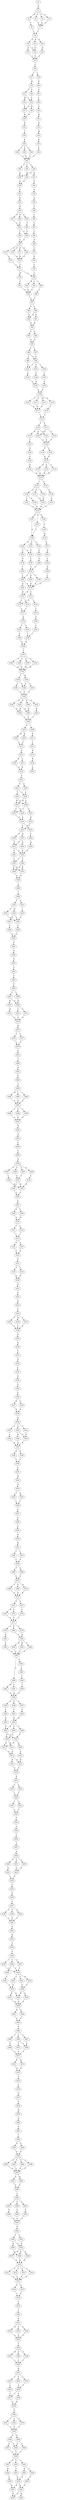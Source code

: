 strict digraph  {
	S0 -> S1 [ label = D ];
	S1 -> S2 [ label = D ];
	S1 -> S3 [ label = V ];
	S1 -> S4 [ label = T ];
	S1 -> S5 [ label = A ];
	S2 -> S6 [ label = V ];
	S3 -> S7 [ label = A ];
	S4 -> S7 [ label = A ];
	S5 -> S7 [ label = A ];
	S6 -> S8 [ label = L ];
	S7 -> S8 [ label = L ];
	S8 -> S9 [ label = Q ];
	S8 -> S10 [ label = E ];
	S8 -> S11 [ label = R ];
	S9 -> S12 [ label = D ];
	S9 -> S13 [ label = E ];
	S10 -> S14 [ label = N ];
	S11 -> S12 [ label = D ];
	S12 -> S15 [ label = S ];
	S13 -> S15 [ label = S ];
	S14 -> S15 [ label = S ];
	S15 -> S16 [ label = C ];
	S16 -> S17 [ label = L ];
	S16 -> S18 [ label = I ];
	S17 -> S19 [ label = Q ];
	S18 -> S20 [ label = E ];
	S19 -> S21 [ label = F ];
	S19 -> S22 [ label = Y ];
	S20 -> S23 [ label = V ];
	S21 -> S24 [ label = L ];
	S21 -> S25 [ label = M ];
	S22 -> S24 [ label = L ];
	S23 -> S26 [ label = I ];
	S24 -> S27 [ label = A ];
	S24 -> S28 [ label = S ];
	S25 -> S27 [ label = A ];
	S26 -> S29 [ label = V ];
	S27 -> S30 [ label = W ];
	S28 -> S30 [ label = W ];
	S29 -> S31 [ label = M ];
	S30 -> S32 [ label = N ];
	S31 -> S33 [ label = E ];
	S32 -> S34 [ label = L ];
	S33 -> S35 [ label = M ];
	S34 -> S36 [ label = S ];
	S35 -> S37 [ label = E ];
	S36 -> S38 [ label = T ];
	S36 -> S39 [ label = S ];
	S36 -> S40 [ label = A ];
	S37 -> S41 [ label = F ];
	S38 -> S42 [ label = V ];
	S39 -> S42 [ label = V ];
	S40 -> S42 [ label = V ];
	S41 -> S42 [ label = V ];
	S42 -> S43 [ label = I ];
	S42 -> S44 [ label = L ];
	S42 -> S45 [ label = F ];
	S43 -> S46 [ label = H ];
	S44 -> S47 [ label = K ];
	S44 -> S48 [ label = Q ];
	S45 -> S48 [ label = Q ];
	S46 -> S49 [ label = S ];
	S47 -> S50 [ label = F ];
	S48 -> S49 [ label = S ];
	S49 -> S51 [ label = G ];
	S50 -> S52 [ label = N ];
	S51 -> S53 [ label = E ];
	S52 -> S54 [ label = D ];
	S53 -> S55 [ label = W ];
	S54 -> S56 [ label = F ];
	S55 -> S57 [ label = S ];
	S55 -> S58 [ label = G ];
	S55 -> S59 [ label = V ];
	S56 -> S60 [ label = L ];
	S57 -> S61 [ label = S ];
	S58 -> S61 [ label = S ];
	S59 -> S62 [ label = T ];
	S60 -> S63 [ label = L ];
	S61 -> S64 [ label = I ];
	S61 -> S65 [ label = V ];
	S62 -> S65 [ label = V ];
	S63 -> S66 [ label = L ];
	S64 -> S67 [ label = S ];
	S65 -> S67 [ label = S ];
	S66 -> S68 [ label = N ];
	S67 -> S69 [ label = D ];
	S67 -> S70 [ label = A ];
	S67 -> S71 [ label = E ];
	S67 -> S72 [ label = S ];
	S68 -> S73 [ label = L ];
	S69 -> S74 [ label = D ];
	S70 -> S74 [ label = D ];
	S71 -> S74 [ label = D ];
	S72 -> S75 [ label = Q ];
	S73 -> S76 [ label = E ];
	S74 -> S77 [ label = L ];
	S75 -> S77 [ label = L ];
	S76 -> S78 [ label = F ];
	S77 -> S79 [ label = M ];
	S77 -> S80 [ label = L ];
	S78 -> S80 [ label = L ];
	S79 -> S81 [ label = V ];
	S80 -> S82 [ label = I ];
	S80 -> S83 [ label = L ];
	S80 -> S84 [ label = M ];
	S81 -> S85 [ label = S ];
	S82 -> S86 [ label = L ];
	S83 -> S85 [ label = S ];
	S84 -> S85 [ label = S ];
	S85 -> S87 [ label = L ];
	S86 -> S87 [ label = L ];
	S87 -> S88 [ label = V ];
	S87 -> S89 [ label = L ];
	S88 -> S90 [ label = Q ];
	S89 -> S91 [ label = N ];
	S89 -> S90 [ label = Q ];
	S90 -> S92 [ label = R ];
	S91 -> S92 [ label = R ];
	S92 -> S93 [ label = S ];
	S92 -> S94 [ label = N ];
	S93 -> S95 [ label = D ];
	S94 -> S95 [ label = D ];
	S95 -> S96 [ label = L ];
	S95 -> S97 [ label = I ];
	S96 -> S98 [ label = V ];
	S96 -> S99 [ label = I ];
	S97 -> S98 [ label = V ];
	S98 -> S100 [ label = I ];
	S98 -> S101 [ label = V ];
	S98 -> S102 [ label = L ];
	S99 -> S102 [ label = L ];
	S100 -> S103 [ label = L ];
	S101 -> S104 [ label = S ];
	S102 -> S105 [ label = Q ];
	S103 -> S106 [ label = N ];
	S104 -> S107 [ label = S ];
	S105 -> S107 [ label = S ];
	S106 -> S108 [ label = E ];
	S107 -> S108 [ label = E ];
	S108 -> S109 [ label = V ];
	S108 -> S110 [ label = F ];
	S108 -> S111 [ label = L ];
	S108 -> S112 [ label = M ];
	S109 -> S113 [ label = E ];
	S110 -> S114 [ label = S ];
	S111 -> S113 [ label = E ];
	S112 -> S113 [ label = E ];
	S113 -> S115 [ label = L ];
	S114 -> S115 [ label = L ];
	S115 -> S116 [ label = Y ];
	S115 -> S117 [ label = F ];
	S116 -> S118 [ label = N ];
	S116 -> S119 [ label = K ];
	S116 -> S120 [ label = E ];
	S117 -> S120 [ label = E ];
	S117 -> S121 [ label = A ];
	S118 -> S122 [ label = A ];
	S119 -> S123 [ label = V ];
	S120 -> S122 [ label = A ];
	S121 -> S122 [ label = A ];
	S122 -> S124 [ label = V ];
	S122 -> S125 [ label = L ];
	S123 -> S126 [ label = N ];
	S124 -> S127 [ label = E ];
	S125 -> S127 [ label = E ];
	S126 -> S128 [ label = V ];
	S127 -> S129 [ label = E ];
	S127 -> S130 [ label = A ];
	S127 -> S131 [ label = T ];
	S128 -> S132 [ label = K ];
	S129 -> S133 [ label = W ];
	S130 -> S133 [ label = W ];
	S131 -> S133 [ label = W ];
	S132 -> S133 [ label = W ];
	S133 -> S134 [ label = I ];
	S133 -> S135 [ label = L ];
	S134 -> S136 [ label = S ];
	S134 -> S137 [ label = G ];
	S134 -> S138 [ label = L ];
	S135 -> S139 [ label = E ];
	S136 -> S140 [ label = R ];
	S136 -> S141 [ label = Y ];
	S137 -> S142 [ label = Q ];
	S138 -> S142 [ label = Q ];
	S139 -> S143 [ label = A ];
	S140 -> S144 [ label = N ];
	S141 -> S144 [ label = N ];
	S142 -> S144 [ label = N ];
	S143 -> S144 [ label = N ];
	S144 -> S145 [ label = Q ];
	S144 -> S146 [ label = S ];
	S144 -> S147 [ label = E ];
	S145 -> S148 [ label = P ];
	S146 -> S149 [ label = S ];
	S147 -> S148 [ label = P ];
	S148 -> S150 [ label = D ];
	S148 -> S151 [ label = G ];
	S148 -> S152 [ label = V ];
	S149 -> S153 [ label = D ];
	S150 -> S154 [ label = V ];
	S150 -> S155 [ label = G ];
	S151 -> S155 [ label = G ];
	S152 -> S156 [ label = S ];
	S153 -> S157 [ label = N ];
	S154 -> S158 [ label = P ];
	S155 -> S159 [ label = L ];
	S156 -> S160 [ label = A ];
	S157 -> S161 [ label = H ];
	S158 -> S162 [ label = I ];
	S159 -> S163 [ label = T ];
	S160 -> S163 [ label = T ];
	S161 -> S164 [ label = S ];
	S162 -> S165 [ label = I ];
	S163 -> S165 [ label = I ];
	S163 -> S166 [ label = V ];
	S163 -> S167 [ label = A ];
	S164 -> S168 [ label = N ];
	S165 -> S169 [ label = Q ];
	S165 -> S170 [ label = E ];
	S166 -> S170 [ label = E ];
	S167 -> S170 [ label = E ];
	S168 -> S171 [ label = L ];
	S169 -> S172 [ label = N ];
	S170 -> S173 [ label = S ];
	S170 -> S172 [ label = N ];
	S171 -> S170 [ label = E ];
	S172 -> S174 [ label = V ];
	S172 -> S175 [ label = A ];
	S173 -> S176 [ label = L ];
	S173 -> S175 [ label = A ];
	S174 -> S177 [ label = L ];
	S175 -> S177 [ label = L ];
	S176 -> S178 [ label = I ];
	S177 -> S179 [ label = R ];
	S178 -> S180 [ label = P ];
	S179 -> S181 [ label = S ];
	S179 -> S182 [ label = A ];
	S180 -> S183 [ label = L ];
	S181 -> S184 [ label = I ];
	S182 -> S185 [ label = V ];
	S183 -> S184 [ label = I ];
	S184 -> S186 [ label = R ];
	S185 -> S186 [ label = R ];
	S186 -> S187 [ label = Y ];
	S187 -> S188 [ label = T ];
	S187 -> S189 [ label = S ];
	S187 -> S190 [ label = A ];
	S187 -> S191 [ label = G ];
	S188 -> S192 [ label = M ];
	S189 -> S192 [ label = M ];
	S190 -> S192 [ label = M ];
	S191 -> S192 [ label = M ];
	S192 -> S193 [ label = I ];
	S192 -> S194 [ label = M ];
	S193 -> S195 [ label = S ];
	S193 -> S196 [ label = P ];
	S194 -> S197 [ label = F ];
	S194 -> S196 [ label = P ];
	S195 -> S198 [ label = P ];
	S196 -> S198 [ label = P ];
	S197 -> S198 [ label = P ];
	S198 -> S199 [ label = S ];
	S198 -> S200 [ label = E ];
	S198 -> S201 [ label = Q ];
	S198 -> S202 [ label = P ];
	S199 -> S203 [ label = H ];
	S200 -> S204 [ label = Q ];
	S201 -> S204 [ label = Q ];
	S201 -> S203 [ label = H ];
	S202 -> S205 [ label = E ];
	S203 -> S206 [ label = L ];
	S204 -> S206 [ label = L ];
	S205 -> S206 [ label = L ];
	S206 -> S207 [ label = F ];
	S206 -> S208 [ label = I ];
	S207 -> S209 [ label = H ];
	S207 -> S210 [ label = R ];
	S208 -> S211 [ label = E ];
	S209 -> S212 [ label = L ];
	S210 -> S212 [ label = L ];
	S211 -> S213 [ label = I ];
	S212 -> S214 [ label = Q ];
	S213 -> S215 [ label = E ];
	S214 -> S216 [ label = K ];
	S214 -> S217 [ label = A ];
	S215 -> S218 [ label = K ];
	S216 -> S219 [ label = Q ];
	S217 -> S219 [ label = Q ];
	S218 -> S220 [ label = S ];
	S219 -> S221 [ label = S ];
	S221 -> S223 [ label = P ];
	S221 -> S224 [ label = A ];
	S223 -> S225 [ label = V ];
	S223 -> S226 [ label = L ];
	S224 -> S226 [ label = L ];
	S225 -> S227 [ label = M ];
	S225 -> S228 [ label = L ];
	S226 -> S228 [ label = L ];
	S226 -> S227 [ label = M ];
	S227 -> S229 [ label = V ];
	S227 -> S230 [ label = L ];
	S228 -> S230 [ label = L ];
	S228 -> S231 [ label = A ];
	S229 -> S232 [ label = K ];
	S230 -> S232 [ label = K ];
	S231 -> S233 [ label = R ];
	S232 -> S234 [ label = H ];
	S232 -> S235 [ label = Y ];
	S233 -> S235 [ label = Y ];
	S234 -> S236 [ label = Y ];
	S235 -> S237 [ label = H ];
	S235 -> S238 [ label = Q ];
	S236 -> S239 [ label = N ];
	S237 -> S240 [ label = Q ];
	S237 -> S241 [ label = E ];
	S238 -> S241 [ label = E ];
	S239 -> S242 [ label = S ];
	S240 -> S242 [ label = S ];
	S241 -> S243 [ label = F ];
	S241 -> S242 [ label = S ];
	S242 -> S244 [ label = V ];
	S242 -> S245 [ label = I ];
	S243 -> S245 [ label = I ];
	S244 -> S246 [ label = Q ];
	S244 -> S247 [ label = R ];
	S245 -> S246 [ label = Q ];
	S245 -> S247 [ label = R ];
	S246 -> S248 [ label = D ];
	S247 -> S248 [ label = D ];
	S248 -> S249 [ label = L ];
	S249 -> S250 [ label = L ];
	S250 -> S251 [ label = F ];
	S250 -> S252 [ label = Y ];
	S251 -> S253 [ label = I ];
	S252 -> S254 [ label = M ];
	S252 -> S255 [ label = L ];
	S253 -> S256 [ label = A ];
	S254 -> S256 [ label = A ];
	S254 -> S257 [ label = S ];
	S255 -> S256 [ label = A ];
	S256 -> S258 [ label = F ];
	S257 -> S259 [ label = Y ];
	S258 -> S260 [ label = Q ];
	S259 -> S260 [ label = Q ];
	S260 -> S261 [ label = F ];
	S261 -> S262 [ label = H ];
	S262 -> S263 [ label = S ];
	S263 -> S264 [ label = A ];
	S264 -> S265 [ label = S ];
	S265 -> S266 [ label = P ];
	S266 -> S267 [ label = L ];
	S266 -> S268 [ label = I ];
	S267 -> S269 [ label = Q ];
	S267 -> S270 [ label = H ];
	S268 -> S269 [ label = Q ];
	S269 -> S271 [ label = F ];
	S269 -> S272 [ label = L ];
	S270 -> S273 [ label = M ];
	S271 -> S274 [ label = A ];
	S272 -> S274 [ label = A ];
	S273 -> S274 [ label = A ];
	S274 -> S275 [ label = K ];
	S275 -> S276 [ label = Y ];
	S275 -> S277 [ label = F ];
	S276 -> S278 [ label = F ];
	S277 -> S278 [ label = F ];
	S278 -> S279 [ label = D ];
	S279 -> S280 [ label = V ];
	S280 -> S281 [ label = N ];
	S281 -> S282 [ label = C ];
	S282 -> S283 [ label = S ];
	S283 -> S284 [ label = M ];
	S283 -> S285 [ label = L ];
	S283 -> S286 [ label = I ];
	S284 -> S287 [ label = F ];
	S285 -> S287 [ label = F ];
	S286 -> S287 [ label = F ];
	S287 -> S288 [ label = I ];
	S287 -> S289 [ label = T ];
	S287 -> S290 [ label = V ];
	S288 -> S291 [ label = P ];
	S289 -> S291 [ label = P ];
	S290 -> S291 [ label = P ];
	S291 -> S292 [ label = R ];
	S292 -> S293 [ label = N ];
	S293 -> S294 [ label = Y ];
	S294 -> S295 [ label = L ];
	S295 -> S296 [ label = S ];
	S296 -> S297 [ label = S ];
	S296 -> S298 [ label = A ];
	S296 -> S299 [ label = T ];
	S296 -> S300 [ label = P ];
	S297 -> S301 [ label = S ];
	S298 -> S302 [ label = A ];
	S299 -> S301 [ label = S ];
	S300 -> S303 [ label = L ];
	S301 -> S304 [ label = W ];
	S301 -> S305 [ label = L ];
	S302 -> S304 [ label = W ];
	S303 -> S304 [ label = W ];
	S304 -> S306 [ label = G ];
	S305 -> S306 [ label = G ];
	S306 -> S307 [ label = S ];
	S307 -> S308 [ label = P ];
	S307 -> S309 [ label = S ];
	S308 -> S310 [ label = W ];
	S309 -> S310 [ label = W ];
	S310 -> S311 [ label = V ];
	S310 -> S312 [ label = I ];
	S311 -> S313 [ label = I ];
	S312 -> S313 [ label = I ];
	S313 -> S314 [ label = N ];
	S313 -> S315 [ label = S ];
	S314 -> S316 [ label = N ];
	S315 -> S316 [ label = N ];
	S316 -> S317 [ label = P ];
	S317 -> S318 [ label = A ];
	S317 -> S319 [ label = T ];
	S318 -> S320 [ label = R ];
	S319 -> S320 [ label = R ];
	S320 -> S321 [ label = D ];
	S321 -> S322 [ label = D ];
	S322 -> S323 [ label = R ];
	S323 -> S324 [ label = S ];
	S324 -> S325 [ label = T ];
	S324 -> S326 [ label = M ];
	S324 -> S327 [ label = F ];
	S325 -> S328 [ label = S ];
	S326 -> S328 [ label = S ];
	S327 -> S328 [ label = S ];
	S328 -> S329 [ label = F ];
	S329 -> S330 [ label = Q ];
	S330 -> S331 [ label = T ];
	S331 -> S332 [ label = Q ];
	S332 -> S333 [ label = L ];
	S333 -> S334 [ label = G ];
	S334 -> S335 [ label = P ];
	S335 -> S336 [ label = S ];
	S336 -> S337 [ label = N ];
	S336 -> S338 [ label = G ];
	S337 -> S339 [ label = H ];
	S338 -> S339 [ label = H ];
	S339 -> S340 [ label = D ];
	S340 -> S341 [ label = L ];
	S340 -> S342 [ label = A ];
	S340 -> S343 [ label = T ];
	S341 -> S344 [ label = I ];
	S342 -> S345 [ label = N ];
	S342 -> S346 [ label = S ];
	S343 -> S346 [ label = S ];
	S344 -> S347 [ label = K ];
	S345 -> S347 [ label = K ];
	S346 -> S347 [ label = K ];
	S347 -> S348 [ label = K ];
	S347 -> S349 [ label = R ];
	S348 -> S350 [ label = V ];
	S349 -> S350 [ label = V ];
	S350 -> S351 [ label = T ];
	S351 -> S352 [ label = W ];
	S352 -> S353 [ label = N ];
	S353 -> S354 [ label = V ];
	S353 -> S355 [ label = A ];
	S354 -> S356 [ label = L ];
	S355 -> S356 [ label = L ];
	S356 -> S357 [ label = F ];
	S357 -> S358 [ label = S ];
	S358 -> S359 [ label = P ];
	S359 -> S360 [ label = R ];
	S360 -> S361 [ label = W ];
	S361 -> S362 [ label = L ];
	S361 -> S363 [ label = I ];
	S362 -> S364 [ label = P ];
	S363 -> S364 [ label = P ];
	S364 -> S365 [ label = V ];
	S364 -> S366 [ label = L ];
	S365 -> S367 [ label = S ];
	S366 -> S367 [ label = S ];
	S367 -> S368 [ label = L ];
	S367 -> S369 [ label = A ];
	S367 -> S370 [ label = M ];
	S368 -> S371 [ label = R ];
	S369 -> S371 [ label = R ];
	S370 -> S371 [ label = R ];
	S371 -> S372 [ label = P ];
	S371 -> S373 [ label = S ];
	S372 -> S374 [ label = V ];
	S372 -> S375 [ label = M ];
	S373 -> S376 [ label = T ];
	S374 -> S377 [ label = Y ];
	S375 -> S377 [ label = Y ];
	S376 -> S377 [ label = Y ];
	S377 -> S378 [ label = A ];
	S377 -> S379 [ label = T ];
	S377 -> S380 [ label = P ];
	S378 -> S381 [ label = D ];
	S379 -> S382 [ label = E ];
	S380 -> S382 [ label = E ];
	S381 -> S383 [ label = P ];
	S382 -> S384 [ label = H ];
	S382 -> S385 [ label = M ];
	S382 -> S386 [ label = T ];
	S383 -> S387 [ label = G ];
	S384 -> S387 [ label = G ];
	S385 -> S387 [ label = G ];
	S386 -> S387 [ label = G ];
	S387 -> S388 [ label = P ];
	S387 -> S389 [ label = A ];
	S388 -> S390 [ label = S ];
	S389 -> S391 [ label = I ];
	S389 -> S392 [ label = M ];
	S390 -> S393 [ label = L ];
	S391 -> S394 [ label = Q ];
	S392 -> S394 [ label = Q ];
	S393 -> S395 [ label = L ];
	S394 -> S396 [ label = S ];
	S394 -> S397 [ label = A ];
	S394 -> S398 [ label = P ];
	S395 -> S394 [ label = Q ];
	S396 -> S399 [ label = I ];
	S397 -> S400 [ label = A ];
	S398 -> S401 [ label = T ];
	S399 -> S402 [ label = K ];
	S400 -> S403 [ label = R ];
	S401 -> S403 [ label = R ];
	S402 -> S404 [ label = P ];
	S403 -> S404 [ label = P ];
	S403 -> S405 [ label = T ];
	S403 -> S406 [ label = V ];
	S404 -> S407 [ label = E ];
	S404 -> S408 [ label = D ];
	S405 -> S408 [ label = D ];
	S406 -> S407 [ label = E ];
	S407 -> S409 [ label = D ];
	S407 -> S410 [ label = G ];
	S408 -> S411 [ label = N ];
	S408 -> S410 [ label = G ];
	S409 -> S412 [ label = S ];
	S410 -> S413 [ label = G ];
	S411 -> S413 [ label = G ];
	S412 -> S414 [ label = R ];
	S413 -> S415 [ label = H ];
	S413 -> S414 [ label = R ];
	S414 -> S416 [ label = P ];
	S415 -> S416 [ label = P ];
	S416 -> S417 [ label = R ];
	S417 -> S418 [ label = L ];
	S417 -> S419 [ label = I ];
	S418 -> S420 [ label = I ];
	S419 -> S420 [ label = I ];
	S420 -> S421 [ label = I ];
	S420 -> S422 [ label = V ];
	S421 -> S423 [ label = T ];
	S422 -> S423 [ label = T ];
	S423 -> S424 [ label = P ];
	S424 -> S425 [ label = A ];
	S425 -> S426 [ label = T ];
	S426 -> S427 [ label = S ];
	S427 -> S428 [ label = S ];
	S428 -> S429 [ label = P ];
	S428 -> S430 [ label = A ];
	S428 -> S431 [ label = S ];
	S429 -> S432 [ label = E ];
	S430 -> S433 [ label = D ];
	S431 -> S433 [ label = D ];
	S432 -> S434 [ label = F ];
	S433 -> S434 [ label = F ];
	S434 -> S435 [ label = A ];
	S435 -> S436 [ label = G ];
	S436 -> S437 [ label = V ];
	S437 -> S438 [ label = S ];
	S437 -> S439 [ label = T ];
	S437 -> S440 [ label = N ];
	S438 -> S441 [ label = F ];
	S439 -> S441 [ label = F ];
	S440 -> S441 [ label = F ];
	S441 -> S442 [ label = Q ];
	S442 -> S443 [ label = K ];
	S443 -> S444 [ label = T ];
	S444 -> S445 [ label = V ];
	S445 -> S446 [ label = L ];
	S445 -> S447 [ label = V ];
	S445 -> S448 [ label = I ];
	S446 -> S449 [ label = I ];
	S446 -> S450 [ label = V ];
	S447 -> S450 [ label = V ];
	S448 -> S450 [ label = V ];
	S449 -> S451 [ label = G ];
	S450 -> S452 [ label = A ];
	S450 -> S453 [ label = V ];
	S450 -> S454 [ label = M ];
	S451 -> S455 [ label = V ];
	S452 -> S455 [ label = V ];
	S453 -> S456 [ label = A ];
	S454 -> S456 [ label = A ];
	S455 -> S457 [ label = K ];
	S455 -> S458 [ label = R ];
	S456 -> S458 [ label = R ];
	S456 -> S459 [ label = Q ];
	S457 -> S460 [ label = Q ];
	S458 -> S460 [ label = Q ];
	S459 -> S460 [ label = Q ];
	S460 -> S461 [ label = H ];
	S460 -> S462 [ label = Q ];
	S461 -> S463 [ label = G ];
	S462 -> S463 [ label = G ];
	S463 -> S464 [ label = K ];
	S464 -> S465 [ label = I ];
	S464 -> S466 [ label = V ];
	S464 -> S467 [ label = L ];
	S465 -> S468 [ label = F ];
	S466 -> S469 [ label = L ];
	S466 -> S470 [ label = V ];
	S467 -> S469 [ label = L ];
	S468 -> S471 [ label = V ];
	S469 -> S471 [ label = V ];
	S470 -> S471 [ label = V ];
	S471 -> S472 [ label = K ];
	S471 -> S473 [ label = R ];
	S472 -> S474 [ label = H ];
	S473 -> S474 [ label = H ];
	S474 -> S475 [ label = V ];
	S475 -> S476 [ label = Y ];
	S476 -> S477 [ label = N ];
	S477 -> S478 [ label = F ];
	S478 -> S479 [ label = H ];
	S479 -> S480 [ label = Q ];
	S480 -> S481 [ label = S ];
	S481 -> S482 [ label = T ];
	S482 -> S483 [ label = D ];
	S482 -> S484 [ label = E ];
	S483 -> S485 [ label = E ];
	S484 -> S485 [ label = E ];
	S485 -> S486 [ label = A ];
	S485 -> S487 [ label = T ];
	S485 -> S488 [ label = V ];
	S485 -> S489 [ label = S ];
	S486 -> S490 [ label = G ];
	S487 -> S490 [ label = G ];
	S488 -> S490 [ label = G ];
	S489 -> S490 [ label = G ];
	S490 -> S491 [ label = D ];
	S490 -> S492 [ label = H ];
	S491 -> S493 [ label = F ];
	S492 -> S493 [ label = F ];
	S493 -> S494 [ label = L ];
	S494 -> S495 [ label = I ];
	S494 -> S496 [ label = A ];
	S494 -> S497 [ label = L ];
	S495 -> S498 [ label = N ];
	S496 -> S499 [ label = E ];
	S497 -> S500 [ label = D ];
	S498 -> S501 [ label = A ];
	S499 -> S501 [ label = A ];
	S500 -> S501 [ label = A ];
	S501 -> S502 [ label = D ];
	S502 -> S503 [ label = I ];
	S502 -> S504 [ label = L ];
	S503 -> S505 [ label = Q ];
	S504 -> S505 [ label = Q ];
	S504 -> S506 [ label = H ];
	S505 -> S507 [ label = K ];
	S505 -> S508 [ label = H ];
	S505 -> S509 [ label = R ];
	S506 -> S509 [ label = R ];
	S507 -> S510 [ label = R ];
	S508 -> S510 [ label = R ];
	S509 -> S510 [ label = R ];
	S510 -> S511 [ label = S ];
	S510 -> S512 [ label = G ];
	S510 -> S513 [ label = A ];
	S510 -> S514 [ label = T ];
	S511 -> S515 [ label = S ];
	S512 -> S515 [ label = S ];
	S513 -> S515 [ label = S ];
	S514 -> S515 [ label = S ];
	S515 -> S516 [ label = E ];
	S515 -> S517 [ label = D ];
	S516 -> S518 [ label = Y ];
	S517 -> S518 [ label = Y ];
	S518 -> S519 [ label = L ];
	S519 -> S520 [ label = I ];
	S520 -> S521 [ label = D ];
	S521 -> S522 [ label = N ];
	S521 -> S523 [ label = S ];
	S521 -> S524 [ label = G ];
	S522 -> S525 [ label = S ];
	S523 -> S525 [ label = S ];
	S524 -> S525 [ label = S ];
	S525 -> S526 [ label = L ];
	S526 -> S527 [ label = H ];
	S526 -> S528 [ label = Y ];
	S526 -> S529 [ label = F ];
	S527 -> S530 [ label = L ];
	S528 -> S530 [ label = L ];
	S529 -> S530 [ label = L ];
	S530 -> S531 [ label = H ];
	S531 -> S532 [ label = L ];
	S531 -> S533 [ label = I ];
	S531 -> S534 [ label = V ];
	S532 -> S535 [ label = I ];
	S533 -> S536 [ label = V ];
	S534 -> S536 [ label = V ];
	S535 -> S537 [ label = I ];
	S536 -> S538 [ label = V ];
	S536 -> S537 [ label = I ];
	S537 -> S539 [ label = K ];
	S538 -> S539 [ label = K ];
	S539 -> S540 [ label = P ];
	S540 -> S541 [ label = I ];
	S540 -> S542 [ label = L ];
	S540 -> S543 [ label = S ];
	S541 -> S544 [ label = Y ];
	S542 -> S544 [ label = Y ];
	S543 -> S544 [ label = Y ];
	S544 -> S545 [ label = Q ];
	S544 -> S546 [ label = H ];
	S545 -> S547 [ label = P ];
	S545 -> S548 [ label = S ];
	S546 -> S548 [ label = S ];
	S546 -> S549 [ label = T ];
	S547 -> S550 [ label = L ];
	S548 -> S550 [ label = L ];
	S549 -> S550 [ label = L ];
	S550 -> S551 [ label = V ];
	S550 -> S552 [ label = I ];
	S550 -> S553 [ label = L ];
	S551 -> S554 [ label = R ];
	S552 -> S555 [ label = K ];
	S552 -> S556 [ label = T ];
	S553 -> S557 [ label = V ];
	S554 -> S558 [ label = V ];
	S555 -> S559 [ label = A ];
	S556 -> S560 [ label = T ];
	S557 -> S559 [ label = A ];
	S558 -> S561 [ label = R ];
	S559 -> S562 [ label = K ];
	S559 -> S561 [ label = R ];
	S560 -> S562 [ label = K ];
	S561 -> S563 [ label = K ];
	S562 -> S563 [ label = K ];
	S562 -> S564 [ label = N ];
}
